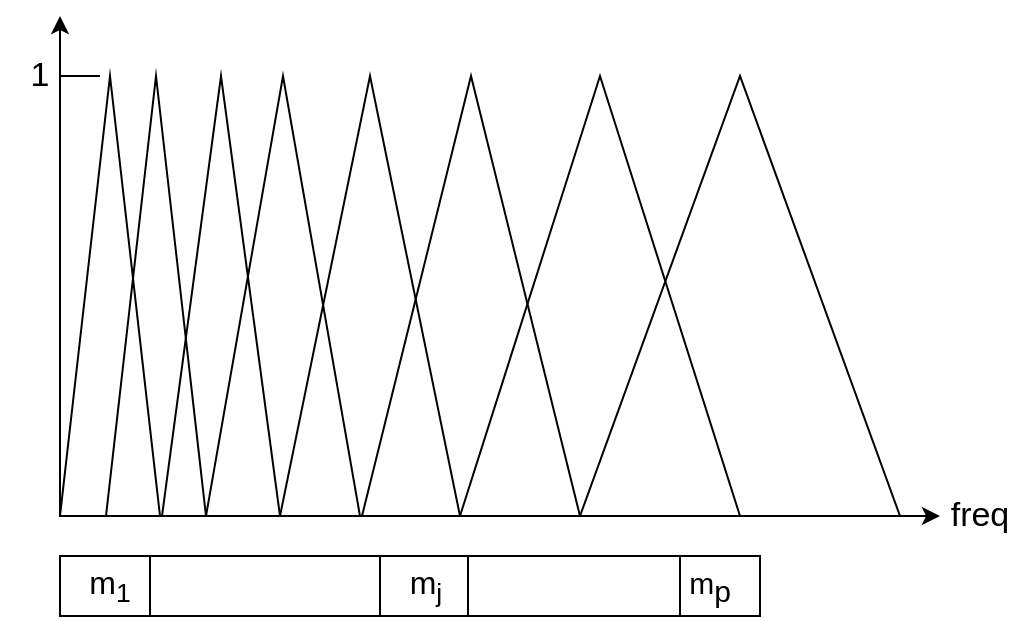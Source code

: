 <mxfile version="14.4.3" type="github">
  <diagram id="9GDHoGtVA2sNDeFaic3y" name="Page-1">
    <mxGraphModel dx="942" dy="643" grid="1" gridSize="10" guides="1" tooltips="1" connect="1" arrows="1" fold="1" page="1" pageScale="1" pageWidth="1169" pageHeight="1654" math="0" shadow="0">
      <root>
        <mxCell id="0" />
        <mxCell id="1" parent="0" />
        <mxCell id="U0COn53X-ZD6y8blIEDc-2" value="" style="group;fontSize=16;" vertex="1" connectable="0" parent="1">
          <mxGeometry x="280" y="620" width="350" height="30" as="geometry" />
        </mxCell>
        <mxCell id="U0COn53X-ZD6y8blIEDc-3" value="" style="group" vertex="1" connectable="0" parent="U0COn53X-ZD6y8blIEDc-2">
          <mxGeometry width="350" height="30" as="geometry" />
        </mxCell>
        <mxCell id="U0COn53X-ZD6y8blIEDc-4" value="" style="rounded=0;whiteSpace=wrap;html=1;fillColor=none;fontSize=16;" vertex="1" parent="U0COn53X-ZD6y8blIEDc-3">
          <mxGeometry width="350" height="30" as="geometry" />
        </mxCell>
        <mxCell id="U0COn53X-ZD6y8blIEDc-5" value="" style="endArrow=none;html=1;fontSize=16;" edge="1" parent="U0COn53X-ZD6y8blIEDc-3">
          <mxGeometry width="50" height="50" relative="1" as="geometry">
            <mxPoint x="45" y="30" as="sourcePoint" />
            <mxPoint x="45" as="targetPoint" />
          </mxGeometry>
        </mxCell>
        <mxCell id="U0COn53X-ZD6y8blIEDc-6" value="" style="endArrow=none;html=1;fontSize=16;" edge="1" parent="U0COn53X-ZD6y8blIEDc-3">
          <mxGeometry width="50" height="50" relative="1" as="geometry">
            <mxPoint x="160" y="30" as="sourcePoint" />
            <mxPoint x="160" as="targetPoint" />
          </mxGeometry>
        </mxCell>
        <mxCell id="U0COn53X-ZD6y8blIEDc-7" value="" style="endArrow=none;html=1;fontSize=15;" edge="1" parent="U0COn53X-ZD6y8blIEDc-3">
          <mxGeometry width="50" height="50" relative="1" as="geometry">
            <mxPoint x="310" y="30" as="sourcePoint" />
            <mxPoint x="310" as="targetPoint" />
          </mxGeometry>
        </mxCell>
        <mxCell id="U0COn53X-ZD6y8blIEDc-8" value="m&lt;sub&gt;1&lt;/sub&gt;" style="text;html=1;strokeColor=none;fillColor=none;align=center;verticalAlign=middle;whiteSpace=wrap;rounded=0;fontSize=16;" vertex="1" parent="U0COn53X-ZD6y8blIEDc-3">
          <mxGeometry x="5" y="5" width="40" height="20" as="geometry" />
        </mxCell>
        <mxCell id="U0COn53X-ZD6y8blIEDc-9" value="m&lt;sub&gt;j&lt;/sub&gt;" style="text;html=1;strokeColor=none;fillColor=none;align=center;verticalAlign=middle;whiteSpace=wrap;rounded=0;fontSize=16;" vertex="1" parent="U0COn53X-ZD6y8blIEDc-3">
          <mxGeometry x="163" y="5" width="40" height="20" as="geometry" />
        </mxCell>
        <mxCell id="U0COn53X-ZD6y8blIEDc-38" value="m&lt;sub style=&quot;font-size: 15px;&quot;&gt;p&lt;/sub&gt;" style="text;html=1;strokeColor=none;fillColor=none;align=center;verticalAlign=middle;whiteSpace=wrap;rounded=0;fontSize=15;" vertex="1" parent="U0COn53X-ZD6y8blIEDc-3">
          <mxGeometry x="305" y="5" width="40" height="20" as="geometry" />
        </mxCell>
        <mxCell id="U0COn53X-ZD6y8blIEDc-10" value="" style="endArrow=none;html=1;fontSize=16;" edge="1" parent="U0COn53X-ZD6y8blIEDc-2">
          <mxGeometry width="50" height="50" relative="1" as="geometry">
            <mxPoint x="204" y="30" as="sourcePoint" />
            <mxPoint x="204" as="targetPoint" />
          </mxGeometry>
        </mxCell>
        <mxCell id="U0COn53X-ZD6y8blIEDc-39" value="" style="endArrow=classic;html=1;fontSize=15;" edge="1" parent="1">
          <mxGeometry width="50" height="50" relative="1" as="geometry">
            <mxPoint x="280" y="600" as="sourcePoint" />
            <mxPoint x="280" y="350" as="targetPoint" />
          </mxGeometry>
        </mxCell>
        <mxCell id="U0COn53X-ZD6y8blIEDc-40" value="" style="endArrow=classic;html=1;fontSize=15;" edge="1" parent="1">
          <mxGeometry width="50" height="50" relative="1" as="geometry">
            <mxPoint x="280" y="600" as="sourcePoint" />
            <mxPoint x="720" y="600" as="targetPoint" />
          </mxGeometry>
        </mxCell>
        <mxCell id="U0COn53X-ZD6y8blIEDc-41" value="" style="triangle;whiteSpace=wrap;html=1;fontSize=15;direction=north;fillColor=none;" vertex="1" parent="1">
          <mxGeometry x="280" y="380" width="50" height="220" as="geometry" />
        </mxCell>
        <mxCell id="U0COn53X-ZD6y8blIEDc-42" value="" style="endArrow=none;html=1;fontSize=15;" edge="1" parent="1">
          <mxGeometry width="50" height="50" relative="1" as="geometry">
            <mxPoint x="280" y="380" as="sourcePoint" />
            <mxPoint x="300" y="380" as="targetPoint" />
          </mxGeometry>
        </mxCell>
        <mxCell id="U0COn53X-ZD6y8blIEDc-43" value="1" style="text;html=1;strokeColor=none;fillColor=none;align=center;verticalAlign=middle;whiteSpace=wrap;rounded=0;fontSize=17;" vertex="1" parent="1">
          <mxGeometry x="250" y="370" width="40" height="20" as="geometry" />
        </mxCell>
        <mxCell id="U0COn53X-ZD6y8blIEDc-44" value="" style="triangle;whiteSpace=wrap;html=1;fontSize=15;direction=north;fillColor=none;" vertex="1" parent="1">
          <mxGeometry x="303" y="380" width="50" height="220" as="geometry" />
        </mxCell>
        <mxCell id="U0COn53X-ZD6y8blIEDc-45" value="" style="triangle;whiteSpace=wrap;html=1;fontSize=15;direction=north;fillColor=none;" vertex="1" parent="1">
          <mxGeometry x="331" y="380" width="59" height="220" as="geometry" />
        </mxCell>
        <mxCell id="U0COn53X-ZD6y8blIEDc-46" value="" style="triangle;whiteSpace=wrap;html=1;fontSize=15;direction=north;fillColor=none;" vertex="1" parent="1">
          <mxGeometry x="353" y="380" width="77" height="220" as="geometry" />
        </mxCell>
        <mxCell id="U0COn53X-ZD6y8blIEDc-47" value="" style="triangle;whiteSpace=wrap;html=1;fontSize=15;direction=north;fillColor=none;" vertex="1" parent="1">
          <mxGeometry x="390" y="380" width="90" height="220" as="geometry" />
        </mxCell>
        <mxCell id="U0COn53X-ZD6y8blIEDc-48" value="" style="triangle;whiteSpace=wrap;html=1;fontSize=15;direction=north;fillColor=none;" vertex="1" parent="1">
          <mxGeometry x="431" y="380" width="109" height="220" as="geometry" />
        </mxCell>
        <mxCell id="U0COn53X-ZD6y8blIEDc-49" value="" style="triangle;whiteSpace=wrap;html=1;fontSize=15;direction=north;fillColor=none;" vertex="1" parent="1">
          <mxGeometry x="480" y="380" width="140" height="220" as="geometry" />
        </mxCell>
        <mxCell id="U0COn53X-ZD6y8blIEDc-50" value="" style="triangle;whiteSpace=wrap;html=1;fontSize=15;direction=north;fillColor=none;" vertex="1" parent="1">
          <mxGeometry x="540" y="380" width="160" height="220" as="geometry" />
        </mxCell>
        <mxCell id="U0COn53X-ZD6y8blIEDc-51" value="freq" style="text;html=1;strokeColor=none;fillColor=none;align=center;verticalAlign=middle;whiteSpace=wrap;rounded=0;fontSize=17;" vertex="1" parent="1">
          <mxGeometry x="720" y="590" width="40" height="20" as="geometry" />
        </mxCell>
      </root>
    </mxGraphModel>
  </diagram>
</mxfile>
